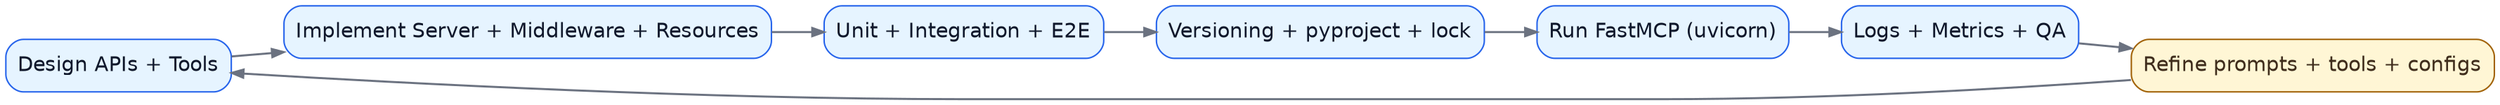 digraph G {
  graph [rankdir=LR, bgcolor=white, fontname="Helvetica", fontsize=10, labelloc="t"];
  node  [shape=box, style="rounded,filled", color="#333333", fontcolor="#222222", fontname="Helvetica"];
  edge  [color="#6B7280", penwidth=1.4, arrowsize=0.8, fontname="Helvetica"];

  Plan    [label="Design APIs + Tools", fillcolor="#E6F4FF", color="#2563EB", fontcolor="#0F172A"];
  Impl    [label="Implement Server + Middleware + Resources", fillcolor="#E6F4FF", color="#2563EB", fontcolor="#0F172A"];
  Test    [label="Unit + Integration + E2E", fillcolor="#E6F4FF", color="#2563EB", fontcolor="#0F172A"];
  Package [label="Versioning + pyproject + lock", fillcolor="#E6F4FF", color="#2563EB", fontcolor="#0F172A"];
  Deploy  [label="Run FastMCP (uvicorn)", fillcolor="#E6F4FF", color="#2563EB", fontcolor="#0F172A"];
  Monitor [label="Logs + Metrics + QA", fillcolor="#E6F4FF", color="#2563EB", fontcolor="#0F172A"];
  Iterate [label="Refine prompts + tools + configs", fillcolor="#FFF6D5", color="#A16207", fontcolor="#3F2D1C"];

  Plan -> Impl -> Test -> Package -> Deploy -> Monitor -> Iterate -> Plan;
}
